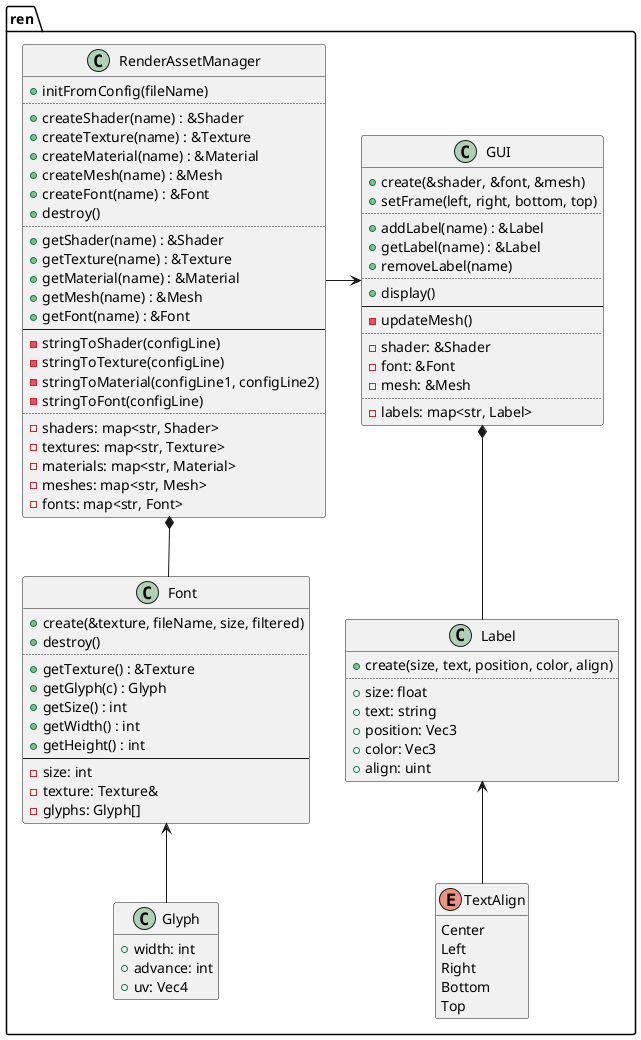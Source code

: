 @startuml
set separator ::

class ren::Glyph {
	+width: int
	+advance: int
	+uv: Vec4
}
hide Glyph methods

class ren::Font {
	+create(&texture, fileName, size, filtered)
	+destroy()
	..
	+getTexture() : &Texture
	+getGlyph(c) : Glyph
	+getSize() : int
	+getWidth() : int
	+getHeight() : int
	--
	-size: int
	-texture: Texture&
	-glyphs: Glyph[]
}

class ren::RenderAssetManager {
	+initFromConfig(fileName)
	..
	+createShader(name) : &Shader
	+createTexture(name) : &Texture
	+createMaterial(name) : &Material
	+createMesh(name) : &Mesh
	+createFont(name) : &Font
	+destroy()
	..
	+getShader(name) : &Shader
	+getTexture(name) : &Texture
	+getMaterial(name) : &Material
	+getMesh(name) : &Mesh
	+getFont(name) : &Font
	--
	-stringToShader(configLine)
	-stringToTexture(configLine)
	-stringToMaterial(configLine1, configLine2)
	-stringToFont(configLine)
	..
	-shaders: map<str, Shader>
	-textures: map<str, Texture>
	-materials: map<str, Material>
	-meshes: map<str, Mesh>
	-fonts: map<str, Font>
}

class ren::GUI {
	+create(&shader, &font, &mesh)
	+setFrame(left, right, bottom, top)
	..
	+addLabel(name) : &Label
	+getLabel(name) : &Label
	+removeLabel(name)
	..
	+display()
	--
	-updateMesh()
	..
	-shader: &Shader
	-font: &Font
	-mesh: &Mesh
	..
	-labels: map<str, Label>
}

enum ren::TextAlign {
	Center
	Left
	Right
	Bottom
	Top
}
hide TextAlign methods

class ren::Label {
	+create(size, text, position, color, align)
	..
	+size: float
	+text: string
	+position: Vec3
	+color: Vec3
	+align: uint
}

Font <-- Glyph
RenderAssetManager *-down- Font

GUI <-left- RenderAssetManager
GUI *-down- Label

Label <-- TextAlign

@enduml
